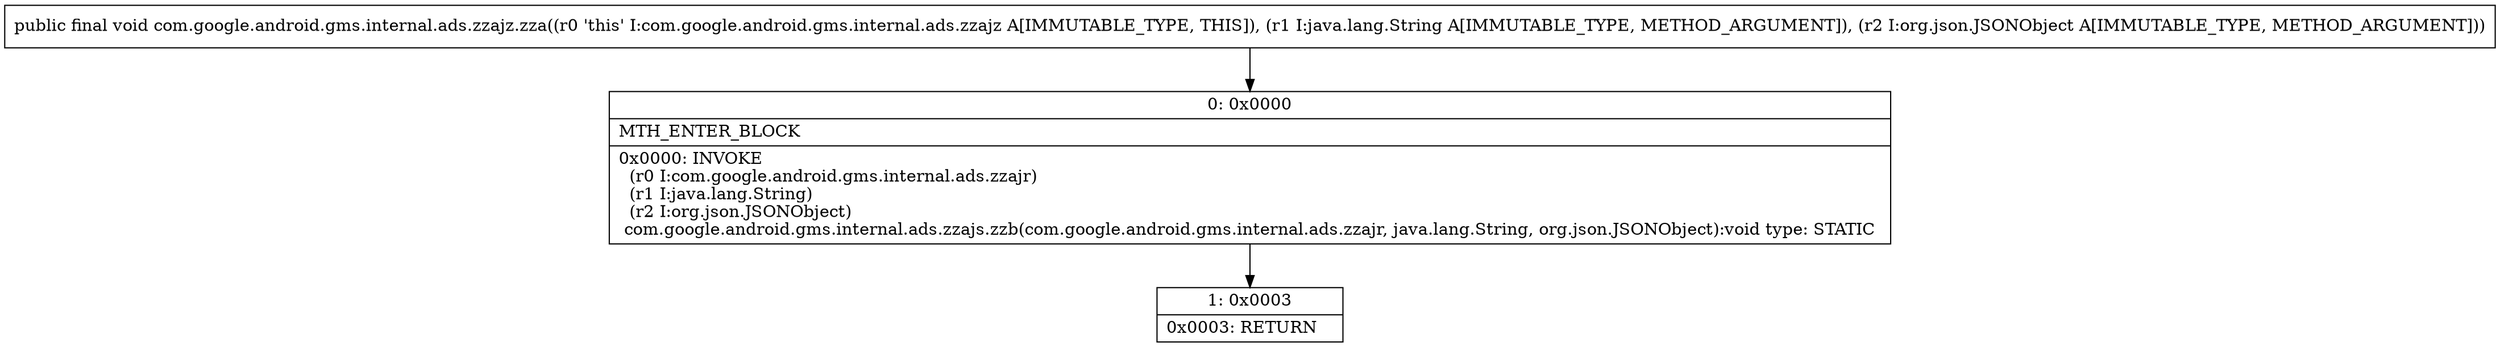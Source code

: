 digraph "CFG forcom.google.android.gms.internal.ads.zzajz.zza(Ljava\/lang\/String;Lorg\/json\/JSONObject;)V" {
Node_0 [shape=record,label="{0\:\ 0x0000|MTH_ENTER_BLOCK\l|0x0000: INVOKE  \l  (r0 I:com.google.android.gms.internal.ads.zzajr)\l  (r1 I:java.lang.String)\l  (r2 I:org.json.JSONObject)\l com.google.android.gms.internal.ads.zzajs.zzb(com.google.android.gms.internal.ads.zzajr, java.lang.String, org.json.JSONObject):void type: STATIC \l}"];
Node_1 [shape=record,label="{1\:\ 0x0003|0x0003: RETURN   \l}"];
MethodNode[shape=record,label="{public final void com.google.android.gms.internal.ads.zzajz.zza((r0 'this' I:com.google.android.gms.internal.ads.zzajz A[IMMUTABLE_TYPE, THIS]), (r1 I:java.lang.String A[IMMUTABLE_TYPE, METHOD_ARGUMENT]), (r2 I:org.json.JSONObject A[IMMUTABLE_TYPE, METHOD_ARGUMENT])) }"];
MethodNode -> Node_0;
Node_0 -> Node_1;
}


